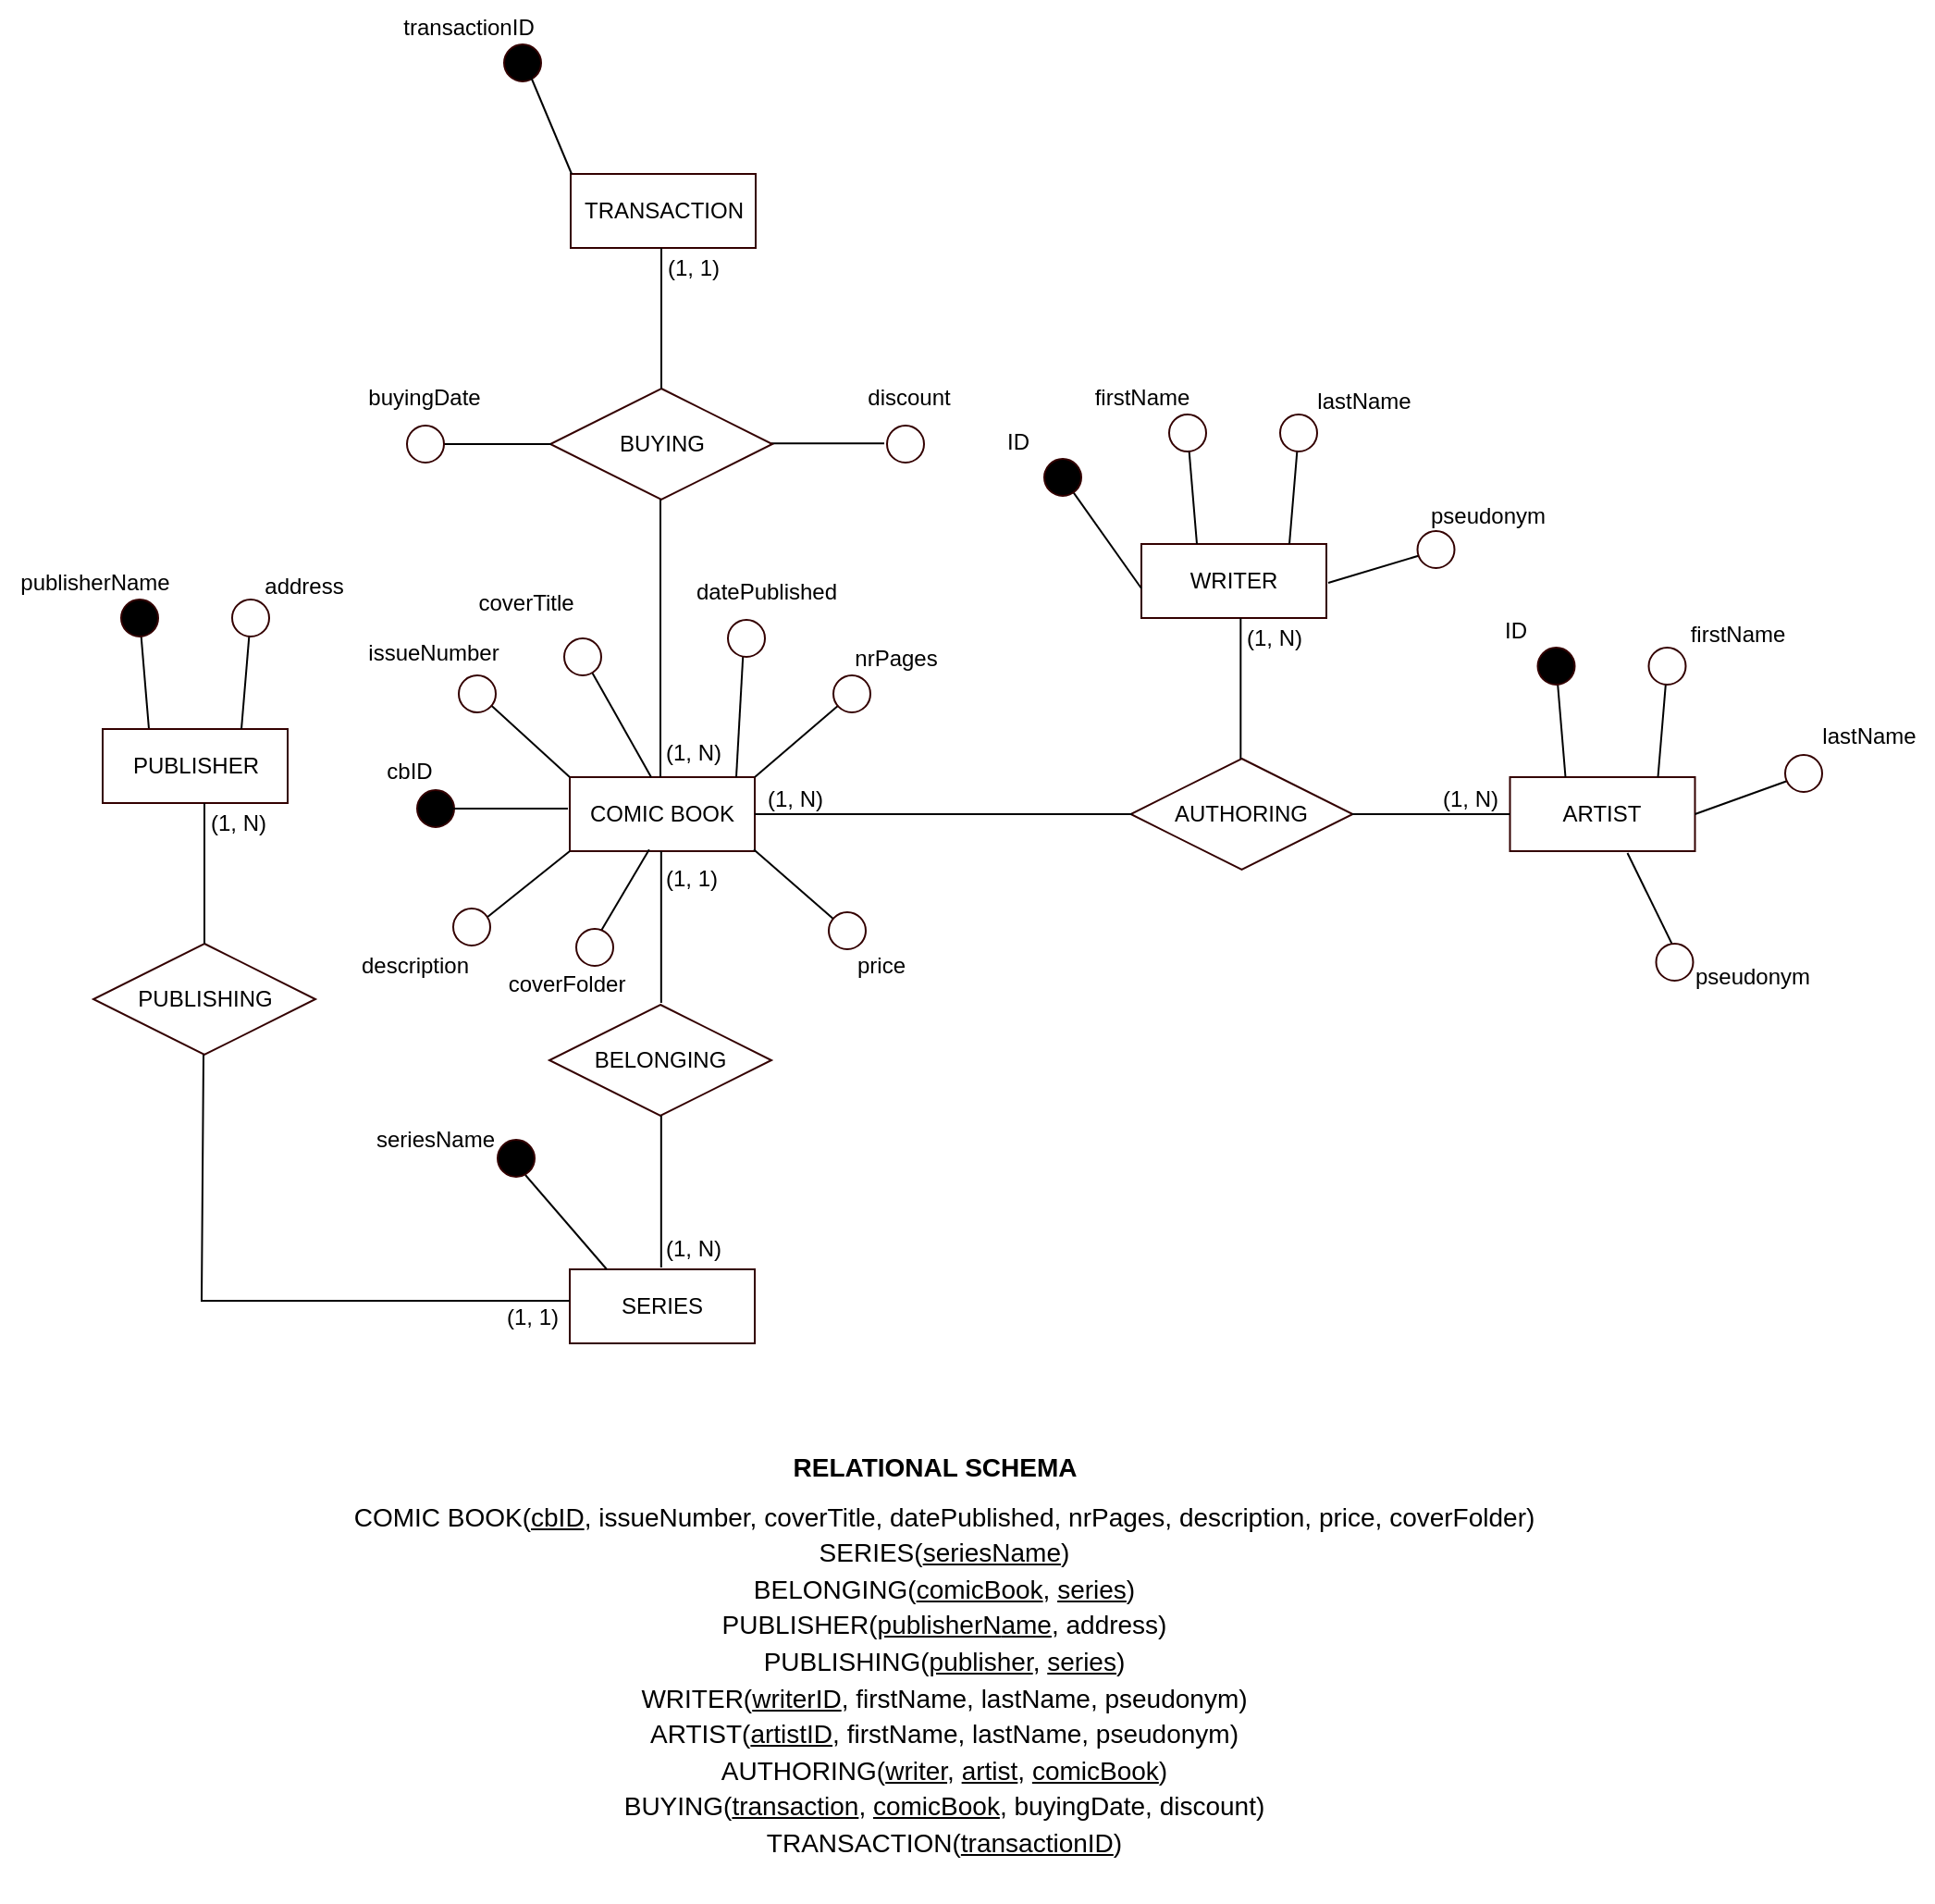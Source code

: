 <mxfile version="24.6.1" type="device">
  <diagram id="R2lEEEUBdFMjLlhIrx00" name="Page-1">
    <mxGraphModel dx="1790" dy="-519" grid="1" gridSize="10" guides="1" tooltips="1" connect="1" arrows="1" fold="1" page="1" pageScale="1" pageWidth="850" pageHeight="1100" math="0" shadow="0" extFonts="Permanent Marker^https://fonts.googleapis.com/css?family=Permanent+Marker">
      <root>
        <mxCell id="0" />
        <mxCell id="1" parent="0" />
        <mxCell id="qnkbcpYswVgYUXXukxZf-1" style="edgeStyle=none;rounded=0;orthogonalLoop=1;jettySize=auto;html=1;exitX=0.75;exitY=0;exitDx=0;exitDy=0;startArrow=none;" parent="1" source="qnkbcpYswVgYUXXukxZf-7" edge="1">
          <mxGeometry relative="1" as="geometry">
            <mxPoint x="-356.5" y="1486" as="targetPoint" />
          </mxGeometry>
        </mxCell>
        <mxCell id="qnkbcpYswVgYUXXukxZf-2" style="edgeStyle=none;rounded=0;orthogonalLoop=1;jettySize=auto;html=1;exitX=0.25;exitY=0;exitDx=0;exitDy=0;" parent="1" source="qnkbcpYswVgYUXXukxZf-3" edge="1">
          <mxGeometry relative="1" as="geometry">
            <mxPoint x="-416.5" y="1486" as="targetPoint" />
          </mxGeometry>
        </mxCell>
        <mxCell id="qnkbcpYswVgYUXXukxZf-3" value="PUBLISHER" style="whiteSpace=wrap;html=1;align=center;shadow=0;sketch=0;fillStyle=solid;strokeColor=#330000;strokeWidth=1;fillColor=#FFFFFF;" parent="1" vertex="1">
          <mxGeometry x="-436.5" y="1546" width="100" height="40" as="geometry" />
        </mxCell>
        <mxCell id="qnkbcpYswVgYUXXukxZf-4" value="WRITER" style="whiteSpace=wrap;html=1;align=center;shadow=0;sketch=0;fillStyle=solid;strokeColor=#330000;strokeWidth=1;fillColor=#FFFFFF;" parent="1" vertex="1">
          <mxGeometry x="125" y="1446" width="100" height="40" as="geometry" />
        </mxCell>
        <mxCell id="qnkbcpYswVgYUXXukxZf-5" value="publisherName" style="text;html=1;align=center;verticalAlign=middle;resizable=0;points=[];autosize=1;strokeColor=none;fillColor=none;" parent="1" vertex="1">
          <mxGeometry x="-491.5" y="1452" width="100" height="30" as="geometry" />
        </mxCell>
        <mxCell id="qnkbcpYswVgYUXXukxZf-6" value="" style="edgeStyle=none;rounded=0;orthogonalLoop=1;jettySize=auto;html=1;exitX=0.75;exitY=0;exitDx=0;exitDy=0;endArrow=none;" parent="1" source="qnkbcpYswVgYUXXukxZf-3" target="qnkbcpYswVgYUXXukxZf-7" edge="1">
          <mxGeometry relative="1" as="geometry">
            <mxPoint x="-356.5" y="1486" as="targetPoint" />
            <mxPoint x="-361.5" y="1546" as="sourcePoint" />
          </mxGeometry>
        </mxCell>
        <mxCell id="qnkbcpYswVgYUXXukxZf-7" value="" style="ellipse;whiteSpace=wrap;html=1;fillColor=#FFFFFF;strokeColor=#330000;shadow=0;sketch=0;fillStyle=solid;strokeWidth=1;" parent="1" vertex="1">
          <mxGeometry x="-366.5" y="1476" width="20" height="20" as="geometry" />
        </mxCell>
        <mxCell id="qnkbcpYswVgYUXXukxZf-8" value="" style="ellipse;whiteSpace=wrap;html=1;fillColor=#000000;strokeColor=#330000;shadow=0;sketch=0;fillStyle=solid;strokeWidth=1;" parent="1" vertex="1">
          <mxGeometry x="-426.5" y="1476" width="20" height="20" as="geometry" />
        </mxCell>
        <mxCell id="qnkbcpYswVgYUXXukxZf-9" value="address" style="text;html=1;align=center;verticalAlign=middle;resizable=0;points=[];autosize=1;strokeColor=none;fillColor=none;" parent="1" vertex="1">
          <mxGeometry x="-363.5" y="1454" width="70" height="30" as="geometry" />
        </mxCell>
        <mxCell id="qnkbcpYswVgYUXXukxZf-10" style="edgeStyle=none;rounded=0;orthogonalLoop=1;jettySize=auto;html=1;exitX=0.75;exitY=0;exitDx=0;exitDy=0;startArrow=none;" parent="1" source="qnkbcpYswVgYUXXukxZf-14" edge="1">
          <mxGeometry relative="1" as="geometry">
            <mxPoint x="210" y="1386" as="targetPoint" />
          </mxGeometry>
        </mxCell>
        <mxCell id="qnkbcpYswVgYUXXukxZf-11" style="edgeStyle=none;rounded=0;orthogonalLoop=1;jettySize=auto;html=1;exitX=0.25;exitY=0;exitDx=0;exitDy=0;" parent="1" edge="1">
          <mxGeometry relative="1" as="geometry">
            <mxPoint x="150" y="1386" as="targetPoint" />
            <mxPoint x="155" y="1446" as="sourcePoint" />
          </mxGeometry>
        </mxCell>
        <mxCell id="qnkbcpYswVgYUXXukxZf-12" value="firstName" style="text;html=1;align=center;verticalAlign=middle;resizable=0;points=[];autosize=1;strokeColor=none;fillColor=none;" parent="1" vertex="1">
          <mxGeometry x="90" y="1352" width="70" height="30" as="geometry" />
        </mxCell>
        <mxCell id="qnkbcpYswVgYUXXukxZf-13" value="" style="edgeStyle=none;rounded=0;orthogonalLoop=1;jettySize=auto;html=1;exitX=0.75;exitY=0;exitDx=0;exitDy=0;endArrow=none;" parent="1" target="qnkbcpYswVgYUXXukxZf-14" edge="1">
          <mxGeometry relative="1" as="geometry">
            <mxPoint x="210" y="1386" as="targetPoint" />
            <mxPoint x="205" y="1446" as="sourcePoint" />
          </mxGeometry>
        </mxCell>
        <mxCell id="qnkbcpYswVgYUXXukxZf-14" value="" style="ellipse;whiteSpace=wrap;html=1;fillColor=#FFFFFF;strokeColor=#330000;shadow=0;sketch=0;fillStyle=solid;strokeWidth=1;" parent="1" vertex="1">
          <mxGeometry x="200" y="1376" width="20" height="20" as="geometry" />
        </mxCell>
        <mxCell id="qnkbcpYswVgYUXXukxZf-15" value="" style="ellipse;whiteSpace=wrap;html=1;fillColor=#FFFFFF;strokeColor=#330000;shadow=0;sketch=0;fillStyle=solid;strokeWidth=1;" parent="1" vertex="1">
          <mxGeometry x="140" y="1376" width="20" height="20" as="geometry" />
        </mxCell>
        <mxCell id="qnkbcpYswVgYUXXukxZf-20" value="lastName" style="text;html=1;align=center;verticalAlign=middle;resizable=0;points=[];autosize=1;strokeColor=none;fillColor=none;" parent="1" vertex="1">
          <mxGeometry x="210" y="1354" width="70" height="30" as="geometry" />
        </mxCell>
        <mxCell id="qnkbcpYswVgYUXXukxZf-21" value="PUBLISHING" style="shape=rhombus;perimeter=rhombusPerimeter;whiteSpace=wrap;html=1;align=center;shadow=0;sketch=0;fillStyle=solid;strokeColor=#330000;strokeWidth=1;fillColor=#FFFFFF;" parent="1" vertex="1">
          <mxGeometry x="-441.5" y="1662" width="120" height="60" as="geometry" />
        </mxCell>
        <mxCell id="qnkbcpYswVgYUXXukxZf-22" value="" style="endArrow=none;html=1;rounded=0;" parent="1" target="qnkbcpYswVgYUXXukxZf-21" edge="1">
          <mxGeometry relative="1" as="geometry">
            <mxPoint x="-381.5" y="1586" as="sourcePoint" />
            <mxPoint x="-306.5" y="1586" as="targetPoint" />
          </mxGeometry>
        </mxCell>
        <mxCell id="qnkbcpYswVgYUXXukxZf-23" value="(1, N)" style="resizable=0;html=1;align=left;verticalAlign=bottom;shadow=0;sketch=0;fillStyle=solid;strokeColor=#330000;strokeWidth=1;fillColor=#FFFFFF;" parent="qnkbcpYswVgYUXXukxZf-22" connectable="0" vertex="1">
          <mxGeometry x="-1" relative="1" as="geometry">
            <mxPoint x="1" y="19" as="offset" />
          </mxGeometry>
        </mxCell>
        <mxCell id="qnkbcpYswVgYUXXukxZf-24" value="COMIC BOOK" style="whiteSpace=wrap;html=1;align=center;shadow=0;sketch=0;fillStyle=solid;strokeColor=#330000;strokeWidth=1;fillColor=#FFFFFF;" parent="1" vertex="1">
          <mxGeometry x="-184" y="1572" width="100" height="40" as="geometry" />
        </mxCell>
        <mxCell id="qnkbcpYswVgYUXXukxZf-27" value="ARTIST" style="whiteSpace=wrap;html=1;align=center;shadow=0;sketch=0;fillStyle=solid;strokeColor=#330000;strokeWidth=1;fillColor=#FFFFFF;" parent="1" vertex="1">
          <mxGeometry x="324.25" y="1572" width="100" height="40" as="geometry" />
        </mxCell>
        <mxCell id="qnkbcpYswVgYUXXukxZf-28" value="AUTHORING" style="shape=rhombus;perimeter=rhombusPerimeter;whiteSpace=wrap;html=1;align=center;shadow=0;sketch=0;fillStyle=solid;strokeColor=#330000;strokeWidth=1;fillColor=#FFFFFF;" parent="1" vertex="1">
          <mxGeometry x="119.25" y="1562" width="120" height="60" as="geometry" />
        </mxCell>
        <mxCell id="qnkbcpYswVgYUXXukxZf-29" value="" style="endArrow=none;html=1;rounded=0;" parent="1" edge="1">
          <mxGeometry relative="1" as="geometry">
            <mxPoint x="-84" y="1592" as="sourcePoint" />
            <mxPoint x="120" y="1592" as="targetPoint" />
          </mxGeometry>
        </mxCell>
        <mxCell id="qnkbcpYswVgYUXXukxZf-30" value="(1, N)" style="resizable=0;html=1;align=left;verticalAlign=bottom;shadow=0;sketch=0;fillStyle=solid;strokeColor=#330000;strokeWidth=1;fillColor=#FFFFFF;" parent="qnkbcpYswVgYUXXukxZf-29" connectable="0" vertex="1">
          <mxGeometry x="-1" relative="1" as="geometry">
            <mxPoint x="5" as="offset" />
          </mxGeometry>
        </mxCell>
        <mxCell id="qnkbcpYswVgYUXXukxZf-31" value="" style="endArrow=none;html=1;rounded=0;" parent="1" edge="1">
          <mxGeometry relative="1" as="geometry">
            <mxPoint x="238.75" y="1592" as="sourcePoint" />
            <mxPoint x="324.25" y="1592" as="targetPoint" />
          </mxGeometry>
        </mxCell>
        <mxCell id="qnkbcpYswVgYUXXukxZf-32" value="(1, N)" style="resizable=0;html=1;align=left;verticalAlign=bottom;shadow=0;sketch=0;fillStyle=solid;strokeColor=#330000;strokeWidth=1;fillColor=#FFFFFF;" parent="qnkbcpYswVgYUXXukxZf-31" connectable="0" vertex="1">
          <mxGeometry x="-1" relative="1" as="geometry">
            <mxPoint x="47" as="offset" />
          </mxGeometry>
        </mxCell>
        <mxCell id="qnkbcpYswVgYUXXukxZf-33" style="edgeStyle=none;rounded=0;orthogonalLoop=1;jettySize=auto;html=1;exitX=0.75;exitY=0;exitDx=0;exitDy=0;startArrow=none;" parent="1" source="qnkbcpYswVgYUXXukxZf-37" edge="1">
          <mxGeometry relative="1" as="geometry">
            <mxPoint x="409.25" y="1512" as="targetPoint" />
          </mxGeometry>
        </mxCell>
        <mxCell id="qnkbcpYswVgYUXXukxZf-34" style="edgeStyle=none;rounded=0;orthogonalLoop=1;jettySize=auto;html=1;exitX=0.25;exitY=0;exitDx=0;exitDy=0;" parent="1" edge="1">
          <mxGeometry relative="1" as="geometry">
            <mxPoint x="349.25" y="1512" as="targetPoint" />
            <mxPoint x="354.25" y="1572" as="sourcePoint" />
          </mxGeometry>
        </mxCell>
        <mxCell id="qnkbcpYswVgYUXXukxZf-35" value="ID" style="text;html=1;align=center;verticalAlign=middle;resizable=0;points=[];autosize=1;strokeColor=none;fillColor=none;" parent="1" vertex="1">
          <mxGeometry x="307.25" y="1478" width="40" height="30" as="geometry" />
        </mxCell>
        <mxCell id="qnkbcpYswVgYUXXukxZf-36" value="" style="edgeStyle=none;rounded=0;orthogonalLoop=1;jettySize=auto;html=1;exitX=0.75;exitY=0;exitDx=0;exitDy=0;endArrow=none;" parent="1" target="qnkbcpYswVgYUXXukxZf-37" edge="1">
          <mxGeometry relative="1" as="geometry">
            <mxPoint x="409.25" y="1512" as="targetPoint" />
            <mxPoint x="404.25" y="1572" as="sourcePoint" />
          </mxGeometry>
        </mxCell>
        <mxCell id="qnkbcpYswVgYUXXukxZf-37" value="" style="ellipse;whiteSpace=wrap;html=1;fillColor=#FFFFFF;strokeColor=#330000;shadow=0;sketch=0;fillStyle=solid;strokeWidth=1;" parent="1" vertex="1">
          <mxGeometry x="399.25" y="1502" width="20" height="20" as="geometry" />
        </mxCell>
        <mxCell id="qnkbcpYswVgYUXXukxZf-38" value="" style="ellipse;whiteSpace=wrap;html=1;fillColor=#000000;strokeColor=#330000;shadow=0;sketch=0;fillStyle=solid;strokeWidth=1;" parent="1" vertex="1">
          <mxGeometry x="339.25" y="1502" width="20" height="20" as="geometry" />
        </mxCell>
        <mxCell id="qnkbcpYswVgYUXXukxZf-43" value="firstName" style="text;html=1;align=center;verticalAlign=middle;resizable=0;points=[];autosize=1;strokeColor=none;fillColor=none;" parent="1" vertex="1">
          <mxGeometry x="412.25" y="1480" width="70" height="30" as="geometry" />
        </mxCell>
        <mxCell id="qnkbcpYswVgYUXXukxZf-44" value="" style="endArrow=none;html=1;rounded=0;" parent="1" edge="1">
          <mxGeometry width="50" height="50" relative="1" as="geometry">
            <mxPoint x="387.75" y="1613" as="sourcePoint" />
            <mxPoint x="411.75" y="1662" as="targetPoint" />
          </mxGeometry>
        </mxCell>
        <mxCell id="qnkbcpYswVgYUXXukxZf-45" value="" style="ellipse;whiteSpace=wrap;html=1;aspect=fixed;shadow=0;sketch=0;fillStyle=solid;strokeColor=#330000;strokeWidth=1;fillColor=#FFFFFF;" parent="1" vertex="1">
          <mxGeometry x="403.25" y="1662" width="20" height="20" as="geometry" />
        </mxCell>
        <mxCell id="qnkbcpYswVgYUXXukxZf-46" value="" style="endArrow=none;html=1;rounded=0;" parent="1" edge="1">
          <mxGeometry relative="1" as="geometry">
            <mxPoint x="178.66" y="1486" as="sourcePoint" />
            <mxPoint x="178.66" y="1562" as="targetPoint" />
          </mxGeometry>
        </mxCell>
        <mxCell id="qnkbcpYswVgYUXXukxZf-47" value="(1, N)" style="resizable=0;html=1;align=left;verticalAlign=bottom;shadow=0;sketch=0;fillStyle=solid;strokeColor=#330000;strokeWidth=1;fillColor=#FFFFFF;" parent="qnkbcpYswVgYUXXukxZf-46" connectable="0" vertex="1">
          <mxGeometry x="-1" relative="1" as="geometry">
            <mxPoint x="1" y="19" as="offset" />
          </mxGeometry>
        </mxCell>
        <mxCell id="qnkbcpYswVgYUXXukxZf-48" value="pseudonym" style="text;html=1;align=center;verticalAlign=middle;resizable=0;points=[];autosize=1;strokeColor=none;fillColor=none;" parent="1" vertex="1">
          <mxGeometry x="410.25" y="1665" width="90" height="30" as="geometry" />
        </mxCell>
        <mxCell id="qnkbcpYswVgYUXXukxZf-49" value="" style="endArrow=none;html=1;rounded=0;" parent="1" edge="1">
          <mxGeometry width="50" height="50" relative="1" as="geometry">
            <mxPoint x="226" y="1467" as="sourcePoint" />
            <mxPoint x="276" y="1452" as="targetPoint" />
          </mxGeometry>
        </mxCell>
        <mxCell id="qnkbcpYswVgYUXXukxZf-50" value="" style="ellipse;whiteSpace=wrap;html=1;aspect=fixed;shadow=0;sketch=0;fillStyle=solid;strokeColor=#330000;strokeWidth=1;fillColor=#FFFFFF;flipV=1;" parent="1" vertex="1">
          <mxGeometry x="274.25" y="1439" width="20" height="20" as="geometry" />
        </mxCell>
        <mxCell id="qnkbcpYswVgYUXXukxZf-51" value="pseudonym" style="text;html=1;align=center;verticalAlign=middle;resizable=0;points=[];autosize=1;strokeColor=none;fillColor=none;flipV=1;" parent="1" vertex="1">
          <mxGeometry x="267.25" y="1416" width="90" height="30" as="geometry" />
        </mxCell>
        <mxCell id="qnkbcpYswVgYUXXukxZf-52" value="" style="endArrow=none;html=1;rounded=0;" parent="1" edge="1">
          <mxGeometry relative="1" as="geometry">
            <mxPoint x="-134.59" y="1694" as="sourcePoint" />
            <mxPoint x="-134.59" y="1612" as="targetPoint" />
          </mxGeometry>
        </mxCell>
        <mxCell id="qnkbcpYswVgYUXXukxZf-53" value="(1, 1)" style="resizable=0;html=1;align=left;verticalAlign=bottom;shadow=0;sketch=0;fillStyle=solid;strokeColor=#330000;strokeWidth=1;fillColor=#FFFFFF;" parent="qnkbcpYswVgYUXXukxZf-52" connectable="0" vertex="1">
          <mxGeometry x="-1" relative="1" as="geometry">
            <mxPoint x="1" y="-59" as="offset" />
          </mxGeometry>
        </mxCell>
        <mxCell id="qnkbcpYswVgYUXXukxZf-54" value="BELONGING" style="shape=rhombus;perimeter=rhombusPerimeter;whiteSpace=wrap;html=1;align=center;shadow=0;sketch=0;fillStyle=solid;strokeColor=#330000;strokeWidth=1;fillColor=#FFFFFF;" parent="1" vertex="1">
          <mxGeometry x="-195" y="1695" width="120" height="60" as="geometry" />
        </mxCell>
        <mxCell id="qnkbcpYswVgYUXXukxZf-55" value="" style="endArrow=none;html=1;rounded=0;" parent="1" edge="1">
          <mxGeometry relative="1" as="geometry">
            <mxPoint x="-134.59" y="1837" as="sourcePoint" />
            <mxPoint x="-134.59" y="1755" as="targetPoint" />
          </mxGeometry>
        </mxCell>
        <mxCell id="qnkbcpYswVgYUXXukxZf-56" value="(1, N)" style="resizable=0;html=1;align=left;verticalAlign=bottom;shadow=0;sketch=0;fillStyle=solid;strokeColor=#330000;strokeWidth=1;fillColor=#FFFFFF;" parent="qnkbcpYswVgYUXXukxZf-55" connectable="0" vertex="1">
          <mxGeometry x="-1" relative="1" as="geometry">
            <mxPoint x="1" y="-2" as="offset" />
          </mxGeometry>
        </mxCell>
        <mxCell id="qnkbcpYswVgYUXXukxZf-57" value="SERIES" style="whiteSpace=wrap;html=1;align=center;shadow=0;sketch=0;fillStyle=solid;strokeColor=#330000;strokeWidth=1;fillColor=#FFFFFF;" parent="1" vertex="1">
          <mxGeometry x="-184" y="1838" width="100" height="40" as="geometry" />
        </mxCell>
        <mxCell id="qnkbcpYswVgYUXXukxZf-64" value="" style="endArrow=none;html=1;rounded=0;" parent="1" edge="1">
          <mxGeometry width="50" height="50" relative="1" as="geometry">
            <mxPoint x="-164" y="1838" as="sourcePoint" />
            <mxPoint x="-208" y="1787" as="targetPoint" />
          </mxGeometry>
        </mxCell>
        <mxCell id="qnkbcpYswVgYUXXukxZf-65" value="" style="ellipse;whiteSpace=wrap;html=1;fillColor=#000000;strokeColor=#330000;shadow=0;sketch=0;fillStyle=solid;strokeWidth=1;" parent="1" vertex="1">
          <mxGeometry x="-223" y="1768" width="20" height="20" as="geometry" />
        </mxCell>
        <mxCell id="qnkbcpYswVgYUXXukxZf-66" value="seriesName" style="text;html=1;align=center;verticalAlign=middle;resizable=0;points=[];autosize=1;strokeColor=none;fillColor=none;flipV=1;" parent="1" vertex="1">
          <mxGeometry x="-302" y="1753" width="90" height="30" as="geometry" />
        </mxCell>
        <mxCell id="qnkbcpYswVgYUXXukxZf-79" value="" style="endArrow=none;html=1;rounded=0;exitX=0;exitY=1;exitDx=0;exitDy=0;" parent="1" edge="1">
          <mxGeometry width="50" height="50" relative="1" as="geometry">
            <mxPoint x="-84.5" y="1611.071" as="sourcePoint" />
            <mxPoint x="-41.071" y="1649" as="targetPoint" />
          </mxGeometry>
        </mxCell>
        <mxCell id="qnkbcpYswVgYUXXukxZf-80" value="" style="ellipse;whiteSpace=wrap;html=1;aspect=fixed;shadow=0;sketch=0;fillStyle=solid;strokeColor=#330000;strokeWidth=1;fillColor=#FFFFFF;" parent="1" vertex="1">
          <mxGeometry x="-44" y="1645" width="20" height="20" as="geometry" />
        </mxCell>
        <mxCell id="qnkbcpYswVgYUXXukxZf-81" value="" style="endArrow=none;html=1;rounded=0;entryX=0.25;entryY=0;entryDx=0;entryDy=0;" parent="1" edge="1">
          <mxGeometry width="50" height="50" relative="1" as="geometry">
            <mxPoint x="-230" y="1530" as="sourcePoint" />
            <mxPoint x="-184" y="1572" as="targetPoint" />
          </mxGeometry>
        </mxCell>
        <mxCell id="qnkbcpYswVgYUXXukxZf-82" value="" style="ellipse;whiteSpace=wrap;html=1;aspect=fixed;shadow=0;sketch=0;fillStyle=solid;strokeColor=#330000;strokeWidth=1;fillColor=#FFFFFF;flipV=0;flipH=1;perimeterSpacing=0;" parent="1" vertex="1">
          <mxGeometry x="-244" y="1517" width="20" height="20" as="geometry" />
        </mxCell>
        <mxCell id="qnkbcpYswVgYUXXukxZf-83" value="issueNumber" style="text;html=1;align=center;verticalAlign=middle;resizable=0;points=[];autosize=1;strokeColor=none;fillColor=none;flipV=0;flipH=1;" parent="1" vertex="1">
          <mxGeometry x="-303.5" y="1490" width="90" height="30" as="geometry" />
        </mxCell>
        <mxCell id="qnkbcpYswVgYUXXukxZf-84" value="" style="endArrow=none;html=1;rounded=0;" parent="1" source="wjAkED6nvlg-zErOQbDe-1" edge="1">
          <mxGeometry width="50" height="50" relative="1" as="geometry">
            <mxPoint x="-30" y="1530" as="sourcePoint" />
            <mxPoint x="-84" y="1572" as="targetPoint" />
          </mxGeometry>
        </mxCell>
        <mxCell id="qnkbcpYswVgYUXXukxZf-91" value="price" style="text;html=1;align=center;verticalAlign=middle;resizable=0;points=[];autosize=1;strokeColor=none;fillColor=none;" parent="1" vertex="1">
          <mxGeometry x="-41.5" y="1659" width="50" height="30" as="geometry" />
        </mxCell>
        <mxCell id="qnkbcpYswVgYUXXukxZf-93" value="&lt;p style=&quot;line-height: 140%;&quot;&gt;COMIC BOOK(&lt;u&gt;cbID&lt;/u&gt;, issueNumber, coverTitle, datePublished, nrPages, description,&amp;nbsp;price, coverFolder)&lt;br&gt;SERIES(&lt;u&gt;seriesName&lt;/u&gt;)&lt;br style=&quot;border-color: var(--border-color);&quot;&gt;BELONGING(&lt;u&gt;comicBook&lt;/u&gt;, &lt;u&gt;series&lt;/u&gt;)&lt;br&gt;PUBLISHER(&lt;u&gt;publishe&lt;span style=&quot;border-color: var(--border-color);&quot;&gt;rN&lt;/span&gt;&lt;span style=&quot;border-color: var(--border-color);&quot;&gt;ame&lt;/span&gt;&lt;/u&gt;, address)&lt;br style=&quot;border-color: var(--border-color);&quot;&gt;PUBLISHING(&lt;u&gt;publisher&lt;/u&gt;, &lt;u&gt;series&lt;/u&gt;)&lt;br&gt;WRITER(&lt;u&gt;writerID&lt;/u&gt;,&amp;nbsp;&lt;span style=&quot;border-color: var(--border-color);&quot;&gt;firstName&lt;/span&gt;,&amp;nbsp;&lt;span style=&quot;border-color: var(--border-color);&quot;&gt;lastName&lt;/span&gt;, pseudonym)&lt;br&gt;ARTIST(&lt;u&gt;artistID&lt;/u&gt;,&amp;nbsp;&lt;span style=&quot;border-color: var(--border-color);&quot;&gt;firstName&lt;/span&gt;,&amp;nbsp;&lt;span style=&quot;border-color: var(--border-color);&quot;&gt;lastName&lt;/span&gt;, pseudonym)&lt;br&gt;AUTHORING(&lt;u style=&quot;border-color: var(--border-color);&quot;&gt;writer&lt;/u&gt;,&amp;nbsp;&lt;u style=&quot;border-color: var(--border-color);&quot;&gt;artist&lt;/u&gt;,&amp;nbsp;&lt;u style=&quot;border-color: var(--border-color);&quot;&gt;comicBook&lt;/u&gt;)&lt;br&gt;BUYING(&lt;u style=&quot;border-color: var(--border-color);&quot;&gt;transaction&lt;/u&gt;,&amp;nbsp;&lt;u style=&quot;border-color: var(--border-color);&quot;&gt;comicBook&lt;/u&gt;&lt;span style=&quot;border-color: var(--border-color);&quot;&gt;, buyingDate, discount&lt;/span&gt;)&lt;br&gt;TRANSACTION(&lt;u&gt;transactionID&lt;/u&gt;)&lt;/p&gt;" style="text;html=1;align=center;verticalAlign=middle;resizable=0;points=[];autosize=1;strokeColor=none;fillColor=none;fontSize=14;" parent="1" vertex="1">
          <mxGeometry x="-312" y="1940" width="660" height="240" as="geometry" />
        </mxCell>
        <mxCell id="qnkbcpYswVgYUXXukxZf-94" value="&lt;b&gt;RELATIONAL SCHEMA&lt;/b&gt;" style="text;html=1;align=center;verticalAlign=middle;resizable=0;points=[];autosize=1;strokeColor=none;fillColor=none;fontSize=14;" parent="1" vertex="1">
          <mxGeometry x="-77" y="1930" width="180" height="30" as="geometry" />
        </mxCell>
        <mxCell id="qnkbcpYswVgYUXXukxZf-95" style="edgeStyle=none;rounded=0;orthogonalLoop=1;jettySize=auto;html=1;exitX=0;exitY=0.25;exitDx=0;exitDy=0;" parent="1" edge="1">
          <mxGeometry relative="1" as="geometry">
            <mxPoint x="82.5" y="1410" as="targetPoint" />
            <mxPoint x="125" y="1470" as="sourcePoint" />
          </mxGeometry>
        </mxCell>
        <mxCell id="qnkbcpYswVgYUXXukxZf-96" value="ID" style="text;html=1;align=center;verticalAlign=middle;resizable=0;points=[];autosize=1;strokeColor=none;fillColor=none;" parent="1" vertex="1">
          <mxGeometry x="37.5" y="1376" width="40" height="30" as="geometry" />
        </mxCell>
        <mxCell id="qnkbcpYswVgYUXXukxZf-97" value="" style="ellipse;whiteSpace=wrap;html=1;fillColor=#000000;strokeColor=#330000;shadow=0;sketch=0;fillStyle=solid;strokeWidth=1;" parent="1" vertex="1">
          <mxGeometry x="72.5" y="1400" width="20" height="20" as="geometry" />
        </mxCell>
        <mxCell id="qnkbcpYswVgYUXXukxZf-98" style="edgeStyle=none;rounded=0;orthogonalLoop=1;jettySize=auto;html=1;exitX=1;exitY=0.5;exitDx=0;exitDy=0;entryX=0;entryY=1;entryDx=0;entryDy=0;" parent="1" source="qnkbcpYswVgYUXXukxZf-27" edge="1">
          <mxGeometry relative="1" as="geometry">
            <mxPoint x="487.929" y="1569.071" as="targetPoint" />
            <mxPoint x="458" y="1596" as="sourcePoint" />
          </mxGeometry>
        </mxCell>
        <mxCell id="qnkbcpYswVgYUXXukxZf-99" value="lastName" style="text;html=1;align=center;verticalAlign=middle;resizable=0;points=[];autosize=1;strokeColor=none;fillColor=none;" parent="1" vertex="1">
          <mxGeometry x="483" y="1535" width="70" height="30" as="geometry" />
        </mxCell>
        <mxCell id="qnkbcpYswVgYUXXukxZf-105" value="" style="ellipse;whiteSpace=wrap;html=1;fillColor=#FFFFFF;strokeColor=#330000;shadow=0;sketch=0;fillStyle=solid;strokeWidth=1;" parent="1" vertex="1">
          <mxGeometry x="473" y="1560" width="20" height="20" as="geometry" />
        </mxCell>
        <mxCell id="qnkbcpYswVgYUXXukxZf-109" value="cbID" style="text;html=1;align=center;verticalAlign=middle;resizable=0;points=[];autosize=1;strokeColor=none;fillColor=none;" parent="1" vertex="1">
          <mxGeometry x="-296.5" y="1554" width="50" height="30" as="geometry" />
        </mxCell>
        <mxCell id="qnkbcpYswVgYUXXukxZf-111" value="" style="ellipse;whiteSpace=wrap;html=1;fillColor=#000000;strokeColor=#330000;shadow=0;sketch=0;fillStyle=solid;strokeWidth=1;" parent="1" vertex="1">
          <mxGeometry x="-266.5" y="1579" width="20" height="20" as="geometry" />
        </mxCell>
        <mxCell id="_5VOcHzDF0HncIoxCs4c-4" value="" style="endArrow=none;html=1;rounded=0;" parent="1" edge="1">
          <mxGeometry relative="1" as="geometry">
            <mxPoint x="-184" y="1855" as="sourcePoint" />
            <mxPoint x="-382" y="1722" as="targetPoint" />
            <Array as="points">
              <mxPoint x="-313" y="1855" />
              <mxPoint x="-383" y="1855" />
            </Array>
          </mxGeometry>
        </mxCell>
        <mxCell id="_5VOcHzDF0HncIoxCs4c-5" value="(1, 1)" style="resizable=0;html=1;align=left;verticalAlign=bottom;shadow=0;sketch=0;fillStyle=solid;strokeColor=#330000;strokeWidth=1;fillColor=#FFFFFF;" parent="_5VOcHzDF0HncIoxCs4c-4" connectable="0" vertex="1">
          <mxGeometry x="-1" relative="1" as="geometry">
            <mxPoint x="-36" y="17" as="offset" />
          </mxGeometry>
        </mxCell>
        <mxCell id="_5VOcHzDF0HncIoxCs4c-7" value="" style="endArrow=none;html=1;rounded=0;" parent="1" edge="1">
          <mxGeometry width="50" height="50" relative="1" as="geometry">
            <mxPoint x="-234" y="1652" as="sourcePoint" />
            <mxPoint x="-184" y="1612" as="targetPoint" />
          </mxGeometry>
        </mxCell>
        <mxCell id="_5VOcHzDF0HncIoxCs4c-8" value="" style="ellipse;whiteSpace=wrap;html=1;aspect=fixed;shadow=0;sketch=0;fillStyle=solid;strokeColor=#330000;strokeWidth=1;fillColor=#FFFFFF;flipV=0;flipH=1;perimeterSpacing=0;" parent="1" vertex="1">
          <mxGeometry x="-247" y="1643" width="20" height="20" as="geometry" />
        </mxCell>
        <mxCell id="_5VOcHzDF0HncIoxCs4c-9" value="description" style="text;html=1;align=center;verticalAlign=middle;resizable=0;points=[];autosize=1;strokeColor=none;fillColor=none;flipV=0;flipH=1;" parent="1" vertex="1">
          <mxGeometry x="-308" y="1659" width="80" height="30" as="geometry" />
        </mxCell>
        <mxCell id="wjAkED6nvlg-zErOQbDe-2" value="" style="endArrow=none;html=1;rounded=0;" parent="1" edge="1">
          <mxGeometry width="50" height="50" relative="1" as="geometry">
            <mxPoint x="-251" y="1589" as="sourcePoint" />
            <mxPoint x="-185" y="1589" as="targetPoint" />
          </mxGeometry>
        </mxCell>
        <mxCell id="wjAkED6nvlg-zErOQbDe-14" value="TRANSACTION" style="whiteSpace=wrap;html=1;align=center;shadow=0;sketch=0;fillStyle=solid;strokeColor=#330000;strokeWidth=1;fillColor=#FFFFFF;" parent="1" vertex="1">
          <mxGeometry x="-183.5" y="1246" width="100" height="40" as="geometry" />
        </mxCell>
        <mxCell id="wjAkED6nvlg-zErOQbDe-15" value="transactionID" style="text;html=1;align=center;verticalAlign=middle;resizable=0;points=[];autosize=1;strokeColor=none;fillColor=none;" parent="1" vertex="1">
          <mxGeometry x="-284.5" y="1152" width="90" height="30" as="geometry" />
        </mxCell>
        <mxCell id="wjAkED6nvlg-zErOQbDe-16" value="" style="edgeStyle=none;rounded=0;orthogonalLoop=1;jettySize=auto;html=1;exitX=0.75;exitY=0;exitDx=0;exitDy=0;endArrow=none;" parent="1" edge="1">
          <mxGeometry relative="1" as="geometry">
            <mxPoint x="-14" y="1391.68" as="targetPoint" />
            <mxPoint x="-75" y="1391.68" as="sourcePoint" />
          </mxGeometry>
        </mxCell>
        <mxCell id="wjAkED6nvlg-zErOQbDe-18" value="" style="ellipse;whiteSpace=wrap;html=1;fillColor=#000000;strokeColor=#330000;shadow=0;sketch=0;fillStyle=solid;strokeWidth=1;" parent="1" vertex="1">
          <mxGeometry x="-219.5" y="1176" width="20" height="20" as="geometry" />
        </mxCell>
        <mxCell id="wjAkED6nvlg-zErOQbDe-19" value="BUYING" style="shape=rhombus;perimeter=rhombusPerimeter;whiteSpace=wrap;html=1;align=center;shadow=0;sketch=0;fillStyle=solid;strokeColor=#330000;strokeWidth=1;fillColor=#FFFFFF;" parent="1" vertex="1">
          <mxGeometry x="-194.5" y="1362" width="120" height="60" as="geometry" />
        </mxCell>
        <mxCell id="wjAkED6nvlg-zErOQbDe-20" value="" style="endArrow=none;html=1;rounded=0;" parent="1" target="wjAkED6nvlg-zErOQbDe-19" edge="1">
          <mxGeometry relative="1" as="geometry">
            <mxPoint x="-134.5" y="1286" as="sourcePoint" />
            <mxPoint x="-59.5" y="1286" as="targetPoint" />
          </mxGeometry>
        </mxCell>
        <mxCell id="wjAkED6nvlg-zErOQbDe-21" value="(1, 1)" style="resizable=0;html=1;align=left;verticalAlign=bottom;shadow=0;sketch=0;fillStyle=solid;strokeColor=#330000;strokeWidth=1;fillColor=#FFFFFF;" parent="wjAkED6nvlg-zErOQbDe-20" connectable="0" vertex="1">
          <mxGeometry x="-1" relative="1" as="geometry">
            <mxPoint x="1" y="19" as="offset" />
          </mxGeometry>
        </mxCell>
        <mxCell id="wjAkED6nvlg-zErOQbDe-22" value="" style="endArrow=none;html=1;rounded=0;" parent="1" edge="1">
          <mxGeometry relative="1" as="geometry">
            <mxPoint x="-135" y="1422" as="sourcePoint" />
            <mxPoint x="-135" y="1572" as="targetPoint" />
          </mxGeometry>
        </mxCell>
        <mxCell id="wjAkED6nvlg-zErOQbDe-23" value="(1, N)" style="resizable=0;html=1;align=left;verticalAlign=bottom;shadow=0;sketch=0;fillStyle=solid;strokeColor=#330000;strokeWidth=1;fillColor=#FFFFFF;" parent="wjAkED6nvlg-zErOQbDe-22" connectable="0" vertex="1">
          <mxGeometry x="-1" relative="1" as="geometry">
            <mxPoint x="1" y="145" as="offset" />
          </mxGeometry>
        </mxCell>
        <mxCell id="wjAkED6nvlg-zErOQbDe-24" value="discount" style="text;html=1;align=center;verticalAlign=middle;resizable=0;points=[];autosize=1;strokeColor=none;fillColor=none;" parent="1" vertex="1">
          <mxGeometry x="-36.5" y="1352" width="70" height="30" as="geometry" />
        </mxCell>
        <mxCell id="wjAkED6nvlg-zErOQbDe-25" value="" style="edgeStyle=none;rounded=0;orthogonalLoop=1;jettySize=auto;html=1;exitX=0.75;exitY=0;exitDx=0;exitDy=0;endArrow=none;" parent="1" edge="1">
          <mxGeometry relative="1" as="geometry">
            <mxPoint x="-183" y="1246" as="targetPoint" />
            <mxPoint x="-206.5" y="1190" as="sourcePoint" />
          </mxGeometry>
        </mxCell>
        <mxCell id="wjAkED6nvlg-zErOQbDe-26" value="" style="edgeStyle=none;rounded=0;orthogonalLoop=1;jettySize=auto;html=1;exitX=0.75;exitY=0;exitDx=0;exitDy=0;endArrow=none;" parent="1" edge="1">
          <mxGeometry relative="1" as="geometry">
            <mxPoint x="-254" y="1392" as="targetPoint" />
            <mxPoint x="-194" y="1392" as="sourcePoint" />
          </mxGeometry>
        </mxCell>
        <mxCell id="wjAkED6nvlg-zErOQbDe-27" value="" style="ellipse;whiteSpace=wrap;html=1;aspect=fixed;shadow=0;sketch=0;fillStyle=solid;strokeColor=#330000;strokeWidth=1;fillColor=#FFFFFF;flipV=0;flipH=1;perimeterSpacing=0;" parent="1" vertex="1">
          <mxGeometry x="-272" y="1382" width="20" height="20" as="geometry" />
        </mxCell>
        <mxCell id="wjAkED6nvlg-zErOQbDe-28" value="buyingDate" style="text;html=1;align=center;verticalAlign=middle;resizable=0;points=[];autosize=1;strokeColor=none;fillColor=none;" parent="1" vertex="1">
          <mxGeometry x="-303" y="1352" width="80" height="30" as="geometry" />
        </mxCell>
        <mxCell id="wjAkED6nvlg-zErOQbDe-30" value="" style="ellipse;whiteSpace=wrap;html=1;fillColor=#FFFFFF;strokeColor=#330000;shadow=0;sketch=0;fillStyle=solid;strokeWidth=1;" parent="1" vertex="1">
          <mxGeometry x="-12.5" y="1382" width="20" height="20" as="geometry" />
        </mxCell>
        <mxCell id="-YppC9jgTKOqmcyOlfuk-1" value="" style="endArrow=none;html=1;rounded=0;exitX=1;exitY=1;exitDx=0;exitDy=0;" parent="1" edge="1">
          <mxGeometry width="50" height="50" relative="1" as="geometry">
            <mxPoint x="-174.929" y="1510.071" as="sourcePoint" />
            <mxPoint x="-140" y="1572" as="targetPoint" />
          </mxGeometry>
        </mxCell>
        <mxCell id="-YppC9jgTKOqmcyOlfuk-3" value="" style="ellipse;whiteSpace=wrap;html=1;aspect=fixed;shadow=0;sketch=0;fillStyle=solid;strokeColor=#330000;strokeWidth=1;fillColor=#FFFFFF;" parent="1" vertex="1">
          <mxGeometry x="-187" y="1497" width="20" height="20" as="geometry" />
        </mxCell>
        <mxCell id="-YppC9jgTKOqmcyOlfuk-4" value="coverTitle" style="text;html=1;align=center;verticalAlign=middle;resizable=0;points=[];autosize=1;strokeColor=none;fillColor=none;" parent="1" vertex="1">
          <mxGeometry x="-248.5" y="1463" width="80" height="30" as="geometry" />
        </mxCell>
        <mxCell id="-YppC9jgTKOqmcyOlfuk-5" value="" style="endArrow=none;html=1;rounded=0;" parent="1" edge="1">
          <mxGeometry width="50" height="50" relative="1" as="geometry">
            <mxPoint x="-90" y="1500" as="sourcePoint" />
            <mxPoint x="-94" y="1572" as="targetPoint" />
          </mxGeometry>
        </mxCell>
        <mxCell id="-YppC9jgTKOqmcyOlfuk-6" value="" style="endArrow=none;html=1;rounded=0;" parent="1" target="wjAkED6nvlg-zErOQbDe-1" edge="1">
          <mxGeometry width="50" height="50" relative="1" as="geometry">
            <mxPoint x="-30" y="1530" as="sourcePoint" />
            <mxPoint x="-84" y="1572" as="targetPoint" />
          </mxGeometry>
        </mxCell>
        <mxCell id="wjAkED6nvlg-zErOQbDe-1" value="" style="ellipse;whiteSpace=wrap;html=1;aspect=fixed;shadow=0;sketch=0;fillStyle=solid;strokeColor=#330000;strokeWidth=1;fillColor=#FFFFFF;" parent="1" vertex="1">
          <mxGeometry x="-41.5" y="1517" width="20" height="20" as="geometry" />
        </mxCell>
        <mxCell id="-YppC9jgTKOqmcyOlfuk-7" value="nrPages" style="text;html=1;align=center;verticalAlign=middle;resizable=0;points=[];autosize=1;strokeColor=none;fillColor=none;" parent="1" vertex="1">
          <mxGeometry x="-43.5" y="1493" width="70" height="30" as="geometry" />
        </mxCell>
        <mxCell id="-YppC9jgTKOqmcyOlfuk-8" value="" style="ellipse;whiteSpace=wrap;html=1;aspect=fixed;shadow=0;sketch=0;fillStyle=solid;strokeColor=#330000;strokeWidth=1;fillColor=#FFFFFF;" parent="1" vertex="1">
          <mxGeometry x="-98.5" y="1487" width="20" height="20" as="geometry" />
        </mxCell>
        <mxCell id="-YppC9jgTKOqmcyOlfuk-9" value="datePublished" style="text;html=1;align=center;verticalAlign=middle;resizable=0;points=[];autosize=1;strokeColor=none;fillColor=none;" parent="1" vertex="1">
          <mxGeometry x="-128.5" y="1457" width="100" height="30" as="geometry" />
        </mxCell>
        <mxCell id="kMvXH88AtX4hsG0vRVF2-1" value="" style="endArrow=none;html=1;rounded=0;exitX=0;exitY=1;exitDx=0;exitDy=0;" edge="1" parent="1">
          <mxGeometry width="50" height="50" relative="1" as="geometry">
            <mxPoint x="-141.071" y="1611.071" as="sourcePoint" />
            <mxPoint x="-170" y="1660" as="targetPoint" />
          </mxGeometry>
        </mxCell>
        <mxCell id="kMvXH88AtX4hsG0vRVF2-2" value="" style="ellipse;whiteSpace=wrap;html=1;aspect=fixed;shadow=0;sketch=0;fillStyle=solid;strokeColor=#330000;strokeWidth=1;fillColor=#FFFFFF;flipH=1;" vertex="1" parent="1">
          <mxGeometry x="-180.5" y="1654" width="20" height="20" as="geometry" />
        </mxCell>
        <mxCell id="kMvXH88AtX4hsG0vRVF2-3" value="coverFolder" style="text;html=1;align=center;verticalAlign=middle;resizable=0;points=[];autosize=1;strokeColor=none;fillColor=none;" vertex="1" parent="1">
          <mxGeometry x="-231.5" y="1669" width="90" height="30" as="geometry" />
        </mxCell>
      </root>
    </mxGraphModel>
  </diagram>
</mxfile>
